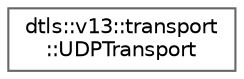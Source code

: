 digraph "Graphical Class Hierarchy"
{
 // LATEX_PDF_SIZE
  bgcolor="transparent";
  edge [fontname=Helvetica,fontsize=10,labelfontname=Helvetica,labelfontsize=10];
  node [fontname=Helvetica,fontsize=10,shape=box,height=0.2,width=0.4];
  rankdir="LR";
  Node0 [id="Node000000",label="dtls::v13::transport\l::UDPTransport",height=0.2,width=0.4,color="grey40", fillcolor="white", style="filled",URL="$classdtls_1_1v13_1_1transport_1_1UDPTransport.html",tooltip=" "];
}
